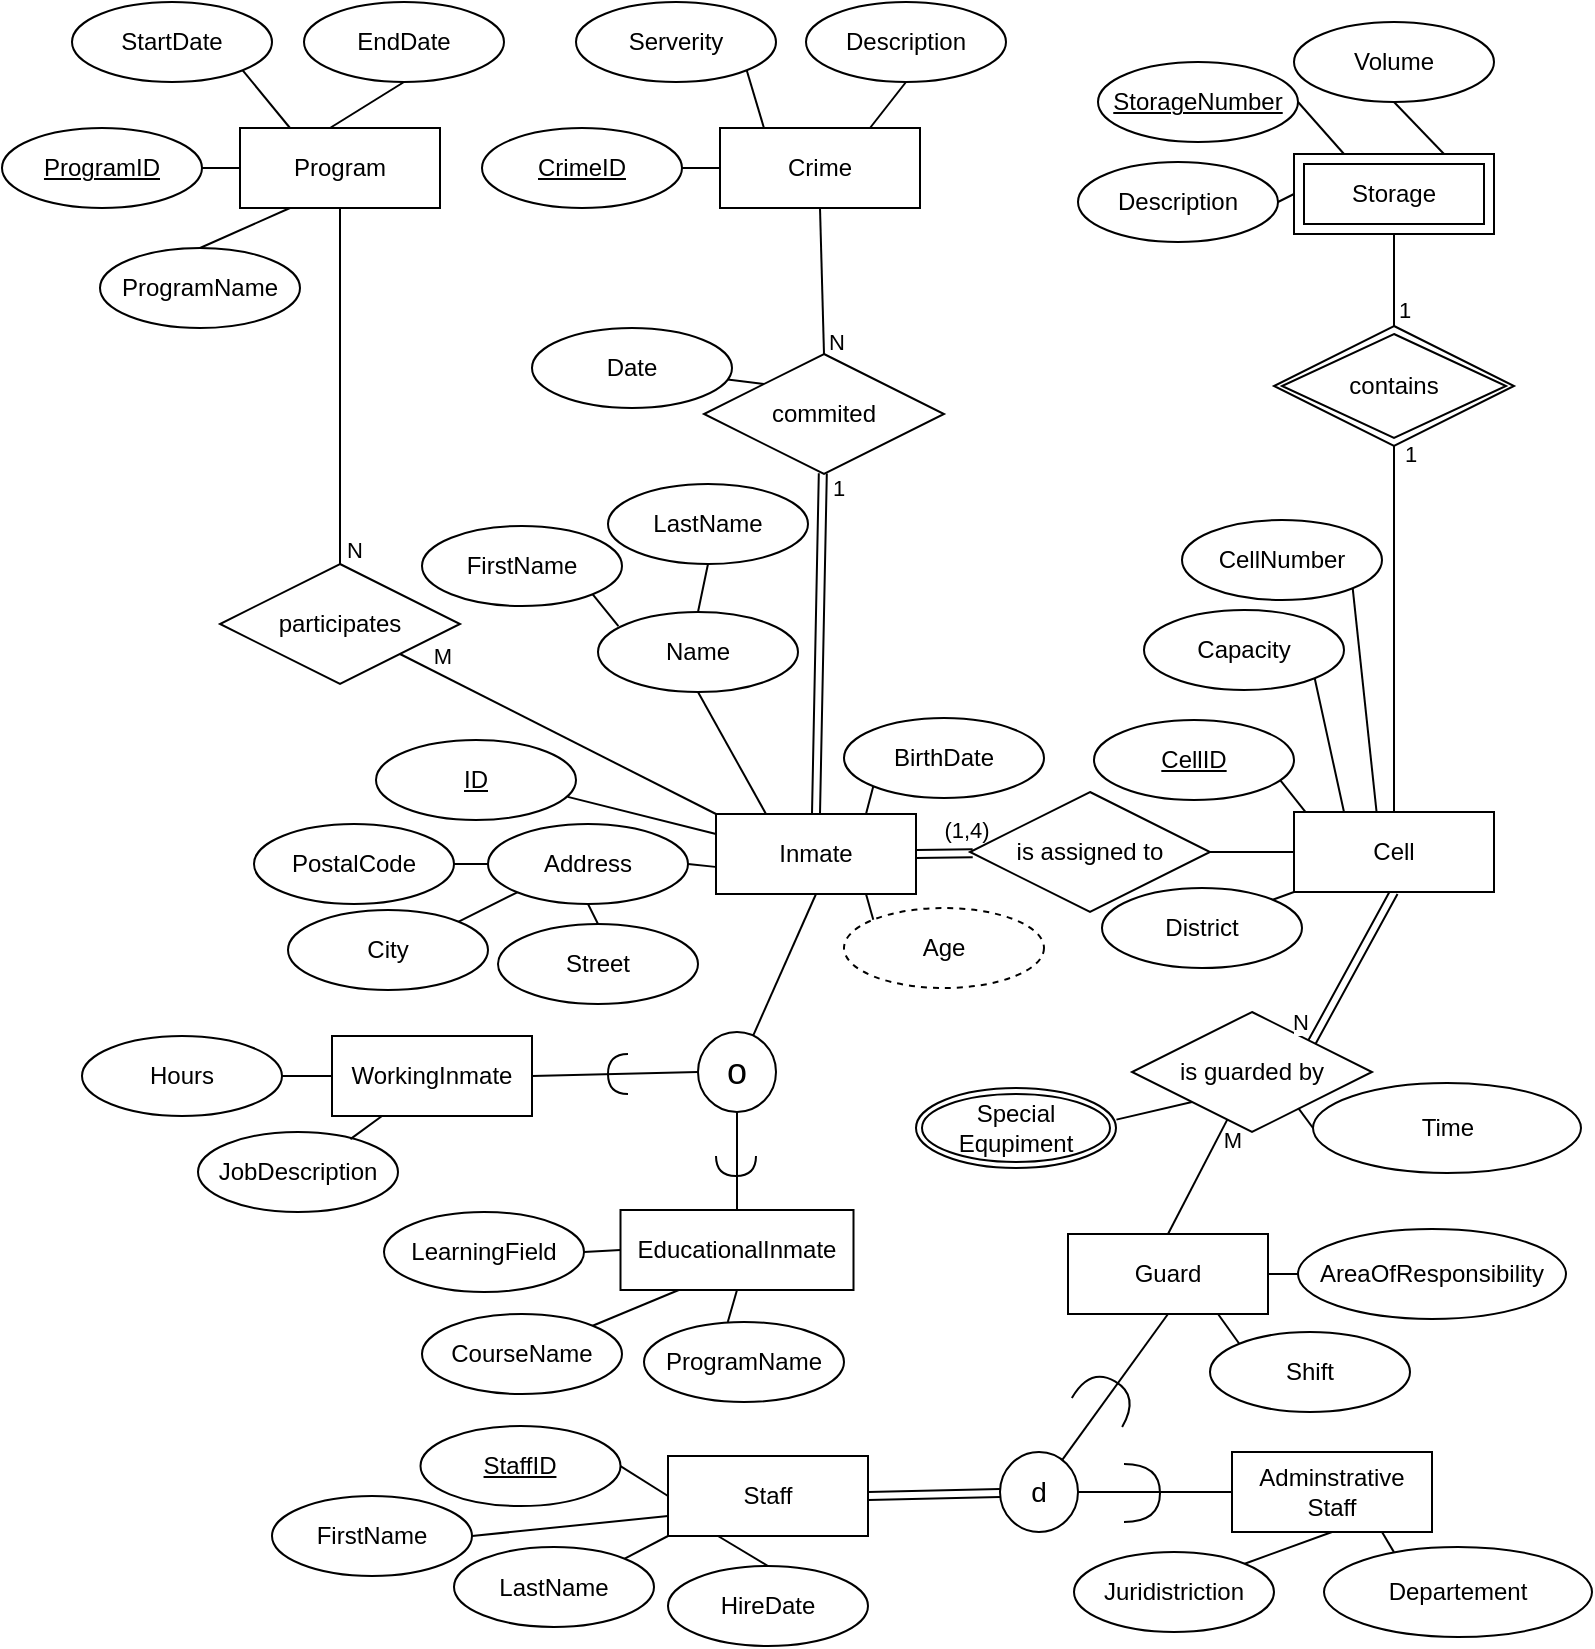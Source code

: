 <mxfile version="27.1.1">
  <diagram name="Page-1" id="BBwyY8dmLRAcq-_amI1H">
    <mxGraphModel dx="1733" dy="1038" grid="0" gridSize="10" guides="1" tooltips="1" connect="1" arrows="1" fold="1" page="0" pageScale="1" pageWidth="850" pageHeight="1100" math="0" shadow="0">
      <root>
        <mxCell id="0" />
        <mxCell id="1" parent="0" />
        <mxCell id="2KIVhRjF1y1EVybfexX1-1" value="Inmate" style="whiteSpace=wrap;html=1;align=center;" parent="1" vertex="1">
          <mxGeometry x="166" y="65" width="100" height="40" as="geometry" />
        </mxCell>
        <mxCell id="2KIVhRjF1y1EVybfexX1-4" value="participates" style="shape=rhombus;perimeter=rhombusPerimeter;whiteSpace=wrap;html=1;align=center;" parent="1" vertex="1">
          <mxGeometry x="-82" y="-60" width="120" height="60" as="geometry" />
        </mxCell>
        <mxCell id="2KIVhRjF1y1EVybfexX1-5" value="" style="endArrow=none;html=1;rounded=0;entryX=0.5;entryY=0;entryDx=0;entryDy=0;shape=link;" parent="1" source="2KIVhRjF1y1EVybfexX1-6" target="2KIVhRjF1y1EVybfexX1-1" edge="1">
          <mxGeometry relative="1" as="geometry">
            <mxPoint x="143" y="-66" as="sourcePoint" />
            <mxPoint x="299" y="11" as="targetPoint" />
            <Array as="points" />
          </mxGeometry>
        </mxCell>
        <mxCell id="px-DElwzMm3eZZV2iZLk-4" value="1" style="edgeLabel;html=1;align=center;verticalAlign=middle;resizable=0;points=[];" vertex="1" connectable="0" parent="2KIVhRjF1y1EVybfexX1-5">
          <mxGeometry x="-0.795" relative="1" as="geometry">
            <mxPoint x="8" y="-10" as="offset" />
          </mxGeometry>
        </mxCell>
        <mxCell id="2KIVhRjF1y1EVybfexX1-6" value="commited" style="shape=rhombus;perimeter=rhombusPerimeter;whiteSpace=wrap;html=1;align=center;" parent="1" vertex="1">
          <mxGeometry x="160" y="-165" width="120" height="60" as="geometry" />
        </mxCell>
        <mxCell id="2KIVhRjF1y1EVybfexX1-7" value="" style="endArrow=none;html=1;rounded=0;entryX=1;entryY=0.5;entryDx=0;entryDy=0;shape=link;" parent="1" source="2KIVhRjF1y1EVybfexX1-8" target="2KIVhRjF1y1EVybfexX1-1" edge="1">
          <mxGeometry relative="1" as="geometry">
            <mxPoint x="602" y="83" as="sourcePoint" />
            <mxPoint x="758" y="160" as="targetPoint" />
            <Array as="points" />
          </mxGeometry>
        </mxCell>
        <mxCell id="2KIVhRjF1y1EVybfexX1-54" value="&lt;div&gt;(1,4)&lt;/div&gt;" style="edgeLabel;html=1;align=center;verticalAlign=middle;resizable=0;points=[];rotation=0;" parent="2KIVhRjF1y1EVybfexX1-7" vertex="1" connectable="0">
          <mxGeometry x="-0.043" y="-2" relative="1" as="geometry">
            <mxPoint x="10" y="-10" as="offset" />
          </mxGeometry>
        </mxCell>
        <mxCell id="2KIVhRjF1y1EVybfexX1-8" value="is assigned to" style="shape=rhombus;perimeter=rhombusPerimeter;whiteSpace=wrap;html=1;align=center;" parent="1" vertex="1">
          <mxGeometry x="293" y="54" width="120" height="60" as="geometry" />
        </mxCell>
        <mxCell id="2KIVhRjF1y1EVybfexX1-9" value="" style="endArrow=none;html=1;rounded=0;entryX=0.5;entryY=0;entryDx=0;entryDy=0;" parent="1" source="2KIVhRjF1y1EVybfexX1-10" target="2KIVhRjF1y1EVybfexX1-29" edge="1">
          <mxGeometry relative="1" as="geometry">
            <mxPoint x="463" y="271" as="sourcePoint" />
            <mxPoint x="619" y="348" as="targetPoint" />
            <Array as="points" />
          </mxGeometry>
        </mxCell>
        <mxCell id="px-DElwzMm3eZZV2iZLk-9" value="M" style="edgeLabel;html=1;align=center;verticalAlign=middle;resizable=0;points=[];" vertex="1" connectable="0" parent="2KIVhRjF1y1EVybfexX1-9">
          <mxGeometry x="-0.571" y="1" relative="1" as="geometry">
            <mxPoint x="8" y="-3" as="offset" />
          </mxGeometry>
        </mxCell>
        <mxCell id="2KIVhRjF1y1EVybfexX1-10" value="is guarded by" style="shape=rhombus;perimeter=rhombusPerimeter;whiteSpace=wrap;html=1;align=center;" parent="1" vertex="1">
          <mxGeometry x="374" y="164" width="120" height="60" as="geometry" />
        </mxCell>
        <mxCell id="2KIVhRjF1y1EVybfexX1-14" value="" style="endArrow=none;html=1;rounded=0;exitX=0;exitY=0;exitDx=0;exitDy=0;" parent="1" source="2KIVhRjF1y1EVybfexX1-6" target="2KIVhRjF1y1EVybfexX1-15" edge="1">
          <mxGeometry relative="1" as="geometry">
            <mxPoint x="294.0" y="-142" as="sourcePoint" />
            <mxPoint x="367" y="-151" as="targetPoint" />
          </mxGeometry>
        </mxCell>
        <mxCell id="2KIVhRjF1y1EVybfexX1-15" value="Date" style="ellipse;whiteSpace=wrap;html=1;align=center;" parent="1" vertex="1">
          <mxGeometry x="74" y="-178" width="100" height="40" as="geometry" />
        </mxCell>
        <mxCell id="2KIVhRjF1y1EVybfexX1-17" value="" style="endArrow=none;html=1;rounded=0;exitX=1;exitY=1;exitDx=0;exitDy=0;entryX=0.25;entryY=0;entryDx=0;entryDy=0;" parent="1" source="2KIVhRjF1y1EVybfexX1-35" target="2KIVhRjF1y1EVybfexX1-23" edge="1">
          <mxGeometry relative="1" as="geometry">
            <mxPoint x="-138" y="-40" as="sourcePoint" />
            <mxPoint x="22" y="-40" as="targetPoint" />
          </mxGeometry>
        </mxCell>
        <mxCell id="2KIVhRjF1y1EVybfexX1-18" value="" style="endArrow=none;html=1;rounded=0;exitX=0.5;exitY=1;exitDx=0;exitDy=0;" parent="1" source="2KIVhRjF1y1EVybfexX1-1" target="2KIVhRjF1y1EVybfexX1-55" edge="1">
          <mxGeometry relative="1" as="geometry">
            <mxPoint x="136" y="149" as="sourcePoint" />
            <mxPoint x="216" y="146" as="targetPoint" />
          </mxGeometry>
        </mxCell>
        <mxCell id="2KIVhRjF1y1EVybfexX1-19" value="" style="endArrow=none;html=1;rounded=0;entryX=0.5;entryY=1;entryDx=0;entryDy=0;exitX=1;exitY=0;exitDx=0;exitDy=0;shape=link;" parent="1" source="2KIVhRjF1y1EVybfexX1-10" target="2KIVhRjF1y1EVybfexX1-27" edge="1">
          <mxGeometry relative="1" as="geometry">
            <mxPoint x="-172" y="122" as="sourcePoint" />
            <mxPoint x="-19" y="122" as="targetPoint" />
          </mxGeometry>
        </mxCell>
        <mxCell id="px-DElwzMm3eZZV2iZLk-8" value="N" style="edgeLabel;html=1;align=center;verticalAlign=middle;resizable=0;points=[];" vertex="1" connectable="0" parent="2KIVhRjF1y1EVybfexX1-19">
          <mxGeometry x="-0.068" y="1" relative="1" as="geometry">
            <mxPoint x="-25" y="25" as="offset" />
          </mxGeometry>
        </mxCell>
        <mxCell id="2KIVhRjF1y1EVybfexX1-20" value="" style="endArrow=none;html=1;rounded=0;entryX=0.419;entryY=0;entryDx=0;entryDy=0;entryPerimeter=0;exitX=0.5;exitY=1;exitDx=0;exitDy=0;" parent="1" source="2KIVhRjF1y1EVybfexX1-72" target="2KIVhRjF1y1EVybfexX1-78" edge="1">
          <mxGeometry relative="1" as="geometry">
            <mxPoint x="-347.5" y="252.5" as="sourcePoint" />
            <mxPoint x="-187.5" y="252.5" as="targetPoint" />
          </mxGeometry>
        </mxCell>
        <mxCell id="2KIVhRjF1y1EVybfexX1-21" value="" style="endArrow=none;html=1;rounded=0;exitX=1;exitY=0.5;exitDx=0;exitDy=0;entryX=0;entryY=0.5;entryDx=0;entryDy=0;" parent="1" source="2KIVhRjF1y1EVybfexX1-34" target="2KIVhRjF1y1EVybfexX1-25" edge="1">
          <mxGeometry relative="1" as="geometry">
            <mxPoint x="145" y="-225" as="sourcePoint" />
            <mxPoint x="305" y="-225" as="targetPoint" />
          </mxGeometry>
        </mxCell>
        <mxCell id="2KIVhRjF1y1EVybfexX1-22" value="" style="endArrow=none;html=1;rounded=0;exitX=1;exitY=0.5;exitDx=0;exitDy=0;entryX=0;entryY=0.5;entryDx=0;entryDy=0;" parent="1" source="2KIVhRjF1y1EVybfexX1-33" target="2KIVhRjF1y1EVybfexX1-23" edge="1">
          <mxGeometry relative="1" as="geometry">
            <mxPoint x="-72" y="-189" as="sourcePoint" />
            <mxPoint x="88" y="-189" as="targetPoint" />
          </mxGeometry>
        </mxCell>
        <mxCell id="2KIVhRjF1y1EVybfexX1-23" value="&lt;div&gt;Program&lt;/div&gt;" style="whiteSpace=wrap;html=1;align=center;" parent="1" vertex="1">
          <mxGeometry x="-72" y="-278" width="100" height="40" as="geometry" />
        </mxCell>
        <mxCell id="2KIVhRjF1y1EVybfexX1-24" value="" style="endArrow=none;html=1;rounded=0;entryX=0.5;entryY=1;entryDx=0;entryDy=0;exitX=0.5;exitY=0;exitDx=0;exitDy=0;" parent="1" source="2KIVhRjF1y1EVybfexX1-4" target="2KIVhRjF1y1EVybfexX1-23" edge="1">
          <mxGeometry relative="1" as="geometry">
            <mxPoint x="278" y="-184" as="sourcePoint" />
            <mxPoint x="99" y="-134" as="targetPoint" />
            <Array as="points" />
          </mxGeometry>
        </mxCell>
        <mxCell id="px-DElwzMm3eZZV2iZLk-1" value="N" style="edgeLabel;html=1;align=center;verticalAlign=middle;resizable=0;points=[];" vertex="1" connectable="0" parent="2KIVhRjF1y1EVybfexX1-24">
          <mxGeometry x="-0.687" y="-1" relative="1" as="geometry">
            <mxPoint x="6" y="21" as="offset" />
          </mxGeometry>
        </mxCell>
        <mxCell id="2KIVhRjF1y1EVybfexX1-25" value="Crime" style="whiteSpace=wrap;html=1;align=center;" parent="1" vertex="1">
          <mxGeometry x="168" y="-278" width="100" height="40" as="geometry" />
        </mxCell>
        <mxCell id="2KIVhRjF1y1EVybfexX1-26" value="" style="endArrow=none;html=1;rounded=0;entryX=0.5;entryY=1;entryDx=0;entryDy=0;exitX=0.5;exitY=0;exitDx=0;exitDy=0;" parent="1" source="2KIVhRjF1y1EVybfexX1-6" target="2KIVhRjF1y1EVybfexX1-25" edge="1">
          <mxGeometry relative="1" as="geometry">
            <mxPoint x="563" y="-135" as="sourcePoint" />
            <mxPoint x="876" y="-10" as="targetPoint" />
            <Array as="points" />
          </mxGeometry>
        </mxCell>
        <mxCell id="px-DElwzMm3eZZV2iZLk-5" value="N" style="edgeLabel;html=1;align=center;verticalAlign=middle;resizable=0;points=[];" vertex="1" connectable="0" parent="2KIVhRjF1y1EVybfexX1-26">
          <mxGeometry x="-0.106" y="2" relative="1" as="geometry">
            <mxPoint x="9" y="26" as="offset" />
          </mxGeometry>
        </mxCell>
        <mxCell id="2KIVhRjF1y1EVybfexX1-27" value="Cell" style="whiteSpace=wrap;html=1;align=center;" parent="1" vertex="1">
          <mxGeometry x="455" y="64" width="100" height="40" as="geometry" />
        </mxCell>
        <mxCell id="2KIVhRjF1y1EVybfexX1-28" value="" style="endArrow=none;html=1;rounded=0;entryX=0;entryY=0.5;entryDx=0;entryDy=0;exitX=1;exitY=0.5;exitDx=0;exitDy=0;" parent="1" source="2KIVhRjF1y1EVybfexX1-8" target="2KIVhRjF1y1EVybfexX1-27" edge="1">
          <mxGeometry relative="1" as="geometry">
            <mxPoint x="775" y="-99" as="sourcePoint" />
            <mxPoint x="1088" y="26" as="targetPoint" />
            <Array as="points" />
          </mxGeometry>
        </mxCell>
        <mxCell id="2KIVhRjF1y1EVybfexX1-29" value="Guard" style="whiteSpace=wrap;html=1;align=center;" parent="1" vertex="1">
          <mxGeometry x="342" y="275" width="100" height="40" as="geometry" />
        </mxCell>
        <mxCell id="2KIVhRjF1y1EVybfexX1-30" value="" style="endArrow=none;html=1;rounded=0;entryX=1;entryY=0.5;entryDx=0;entryDy=0;exitX=0;exitY=0.5;exitDx=0;exitDy=0;" parent="1" source="2KIVhRjF1y1EVybfexX1-140" target="2KIVhRjF1y1EVybfexX1-29" edge="1">
          <mxGeometry relative="1" as="geometry">
            <mxPoint x="490" y="295" as="sourcePoint" />
            <mxPoint x="1032" y="502" as="targetPoint" />
            <Array as="points" />
          </mxGeometry>
        </mxCell>
        <mxCell id="2KIVhRjF1y1EVybfexX1-33" value="ProgramID" style="ellipse;whiteSpace=wrap;html=1;align=center;fontStyle=4;" parent="1" vertex="1">
          <mxGeometry x="-191" y="-278" width="100" height="40" as="geometry" />
        </mxCell>
        <mxCell id="2KIVhRjF1y1EVybfexX1-34" value="CrimeID" style="ellipse;whiteSpace=wrap;html=1;align=center;fontStyle=4;" parent="1" vertex="1">
          <mxGeometry x="49" y="-278" width="100" height="40" as="geometry" />
        </mxCell>
        <mxCell id="2KIVhRjF1y1EVybfexX1-35" value="StartDate" style="ellipse;whiteSpace=wrap;html=1;align=center;" parent="1" vertex="1">
          <mxGeometry x="-156" y="-341" width="100" height="40" as="geometry" />
        </mxCell>
        <mxCell id="2KIVhRjF1y1EVybfexX1-36" value="EndDate" style="ellipse;whiteSpace=wrap;html=1;align=center;" parent="1" vertex="1">
          <mxGeometry x="-40" y="-341" width="100" height="40" as="geometry" />
        </mxCell>
        <mxCell id="2KIVhRjF1y1EVybfexX1-37" value="&lt;div&gt;ProgramName&lt;/div&gt;" style="ellipse;whiteSpace=wrap;html=1;align=center;" parent="1" vertex="1">
          <mxGeometry x="-142" y="-218" width="100" height="40" as="geometry" />
        </mxCell>
        <mxCell id="2KIVhRjF1y1EVybfexX1-38" value="" style="endArrow=none;html=1;rounded=0;exitX=0.5;exitY=0;exitDx=0;exitDy=0;entryX=0.25;entryY=1;entryDx=0;entryDy=0;" parent="1" source="2KIVhRjF1y1EVybfexX1-37" target="2KIVhRjF1y1EVybfexX1-23" edge="1">
          <mxGeometry relative="1" as="geometry">
            <mxPoint x="-56" y="-240" as="sourcePoint" />
            <mxPoint x="-37" y="-240" as="targetPoint" />
          </mxGeometry>
        </mxCell>
        <mxCell id="2KIVhRjF1y1EVybfexX1-39" value="" style="endArrow=none;html=1;rounded=0;exitX=0.45;exitY=0;exitDx=0;exitDy=0;entryX=0.5;entryY=1;entryDx=0;entryDy=0;exitPerimeter=0;" parent="1" source="2KIVhRjF1y1EVybfexX1-23" target="2KIVhRjF1y1EVybfexX1-36" edge="1">
          <mxGeometry relative="1" as="geometry">
            <mxPoint x="-7" y="-297" as="sourcePoint" />
            <mxPoint x="12" y="-297" as="targetPoint" />
          </mxGeometry>
        </mxCell>
        <mxCell id="2KIVhRjF1y1EVybfexX1-41" value="" style="endArrow=none;html=1;rounded=0;exitX=1;exitY=1;exitDx=0;exitDy=0;entryX=0.219;entryY=-0.007;entryDx=0;entryDy=0;entryPerimeter=0;" parent="1" source="2KIVhRjF1y1EVybfexX1-42" target="2KIVhRjF1y1EVybfexX1-25" edge="1">
          <mxGeometry relative="1" as="geometry">
            <mxPoint x="109" y="-53" as="sourcePoint" />
            <mxPoint x="200" y="-291" as="targetPoint" />
          </mxGeometry>
        </mxCell>
        <mxCell id="2KIVhRjF1y1EVybfexX1-42" value="Serverity" style="ellipse;whiteSpace=wrap;html=1;align=center;" parent="1" vertex="1">
          <mxGeometry x="96" y="-341" width="100" height="40" as="geometry" />
        </mxCell>
        <mxCell id="2KIVhRjF1y1EVybfexX1-43" value="Description" style="ellipse;whiteSpace=wrap;html=1;align=center;" parent="1" vertex="1">
          <mxGeometry x="211" y="-341" width="100" height="40" as="geometry" />
        </mxCell>
        <mxCell id="2KIVhRjF1y1EVybfexX1-44" value="" style="endArrow=none;html=1;rounded=0;exitX=0.75;exitY=0;exitDx=0;exitDy=0;entryX=0.5;entryY=1;entryDx=0;entryDy=0;" parent="1" source="2KIVhRjF1y1EVybfexX1-25" target="2KIVhRjF1y1EVybfexX1-43" edge="1">
          <mxGeometry relative="1" as="geometry">
            <mxPoint x="220" y="-291" as="sourcePoint" />
            <mxPoint x="259" y="-310" as="targetPoint" />
          </mxGeometry>
        </mxCell>
        <mxCell id="2KIVhRjF1y1EVybfexX1-45" value="" style="endArrow=none;html=1;rounded=0;exitX=0.921;exitY=0.721;exitDx=0;exitDy=0;exitPerimeter=0;entryX=0.058;entryY=0.003;entryDx=0;entryDy=0;entryPerimeter=0;" parent="1" source="2KIVhRjF1y1EVybfexX1-47" target="2KIVhRjF1y1EVybfexX1-27" edge="1">
          <mxGeometry relative="1" as="geometry">
            <mxPoint x="406" y="-62" as="sourcePoint" />
            <mxPoint x="459" y="62" as="targetPoint" />
          </mxGeometry>
        </mxCell>
        <mxCell id="2KIVhRjF1y1EVybfexX1-47" value="CellID" style="ellipse;whiteSpace=wrap;html=1;align=center;fontStyle=4;" parent="1" vertex="1">
          <mxGeometry x="355" y="18" width="100" height="40" as="geometry" />
        </mxCell>
        <mxCell id="2KIVhRjF1y1EVybfexX1-48" value="" style="endArrow=none;html=1;rounded=0;exitX=1;exitY=1;exitDx=0;exitDy=0;entryX=0.413;entryY=0.003;entryDx=0;entryDy=0;entryPerimeter=0;" parent="1" source="2KIVhRjF1y1EVybfexX1-49" target="2KIVhRjF1y1EVybfexX1-27" edge="1">
          <mxGeometry relative="1" as="geometry">
            <mxPoint x="370" y="110" as="sourcePoint" />
            <mxPoint x="450.9" y="-115.28" as="targetPoint" />
          </mxGeometry>
        </mxCell>
        <mxCell id="2KIVhRjF1y1EVybfexX1-49" value="CellNumber" style="ellipse;whiteSpace=wrap;html=1;align=center;" parent="1" vertex="1">
          <mxGeometry x="399" y="-82" width="100" height="40" as="geometry" />
        </mxCell>
        <mxCell id="2KIVhRjF1y1EVybfexX1-50" value="District" style="ellipse;whiteSpace=wrap;html=1;align=center;" parent="1" vertex="1">
          <mxGeometry x="359" y="102" width="100" height="40" as="geometry" />
        </mxCell>
        <mxCell id="2KIVhRjF1y1EVybfexX1-51" value="" style="endArrow=none;html=1;rounded=0;exitX=0;exitY=1;exitDx=0;exitDy=0;entryX=1;entryY=0;entryDx=0;entryDy=0;" parent="1" source="2KIVhRjF1y1EVybfexX1-27" target="2KIVhRjF1y1EVybfexX1-50" edge="1">
          <mxGeometry relative="1" as="geometry">
            <mxPoint x="504" y="-115" as="sourcePoint" />
            <mxPoint x="520" y="-147" as="targetPoint" />
          </mxGeometry>
        </mxCell>
        <mxCell id="2KIVhRjF1y1EVybfexX1-52" value="Capacity" style="ellipse;whiteSpace=wrap;html=1;align=center;" parent="1" vertex="1">
          <mxGeometry x="380" y="-37" width="100" height="40" as="geometry" />
        </mxCell>
        <mxCell id="2KIVhRjF1y1EVybfexX1-53" value="" style="endArrow=none;html=1;rounded=0;exitX=0.25;exitY=0;exitDx=0;exitDy=0;entryX=1;entryY=1;entryDx=0;entryDy=0;" parent="1" source="2KIVhRjF1y1EVybfexX1-27" target="2KIVhRjF1y1EVybfexX1-52" edge="1">
          <mxGeometry relative="1" as="geometry">
            <mxPoint x="586" y="-57" as="sourcePoint" />
            <mxPoint x="602" y="-102" as="targetPoint" />
          </mxGeometry>
        </mxCell>
        <mxCell id="2KIVhRjF1y1EVybfexX1-55" value="&lt;div align=&quot;center&quot;&gt;&lt;font style=&quot;font-size: 18px;&quot;&gt;o&lt;/font&gt;&lt;/div&gt;" style="ellipse;whiteSpace=wrap;html=1;align=center;" parent="1" vertex="1">
          <mxGeometry x="157" y="174" width="39" height="40" as="geometry" />
        </mxCell>
        <mxCell id="2KIVhRjF1y1EVybfexX1-60" value="" style="endArrow=none;html=1;rounded=0;exitX=0.5;exitY=1;exitDx=0;exitDy=0;entryX=0.5;entryY=0;entryDx=0;entryDy=0;" parent="1" source="2KIVhRjF1y1EVybfexX1-55" target="2KIVhRjF1y1EVybfexX1-72" edge="1">
          <mxGeometry x="-0.002" y="-24" relative="1" as="geometry">
            <mxPoint x="117" y="273" as="sourcePoint" />
            <mxPoint x="141" y="295" as="targetPoint" />
            <mxPoint as="offset" />
          </mxGeometry>
        </mxCell>
        <mxCell id="2KIVhRjF1y1EVybfexX1-61" value="" style="endArrow=none;html=1;rounded=0;exitX=0;exitY=0.5;exitDx=0;exitDy=0;entryX=1;entryY=0.5;entryDx=0;entryDy=0;" parent="1" source="2KIVhRjF1y1EVybfexX1-55" target="2KIVhRjF1y1EVybfexX1-68" edge="1">
          <mxGeometry relative="1" as="geometry">
            <mxPoint x="44" y="255" as="sourcePoint" />
            <mxPoint x="55" y="302" as="targetPoint" />
          </mxGeometry>
        </mxCell>
        <mxCell id="2KIVhRjF1y1EVybfexX1-64" value="" style="shape=requiredInterface;html=1;verticalLabelPosition=bottom;sketch=0;rotation=90;" parent="1" vertex="1">
          <mxGeometry x="171" y="231" width="10" height="20" as="geometry" />
        </mxCell>
        <mxCell id="2KIVhRjF1y1EVybfexX1-65" value="" style="shape=requiredInterface;html=1;verticalLabelPosition=bottom;sketch=0;rotation=-180;" parent="1" vertex="1">
          <mxGeometry x="111.997" y="185.004" width="10" height="20" as="geometry" />
        </mxCell>
        <mxCell id="2KIVhRjF1y1EVybfexX1-67" value="" style="endArrow=none;html=1;rounded=0;exitX=1;exitY=0.5;exitDx=0;exitDy=0;entryX=0;entryY=0.5;entryDx=0;entryDy=0;" parent="1" source="2KIVhRjF1y1EVybfexX1-76" target="2KIVhRjF1y1EVybfexX1-68" edge="1">
          <mxGeometry relative="1" as="geometry">
            <mxPoint x="-70" y="249" as="sourcePoint" />
            <mxPoint x="109" y="318" as="targetPoint" />
          </mxGeometry>
        </mxCell>
        <mxCell id="2KIVhRjF1y1EVybfexX1-68" value="WorkingInmate" style="whiteSpace=wrap;html=1;align=center;" parent="1" vertex="1">
          <mxGeometry x="-26" y="176" width="100" height="40" as="geometry" />
        </mxCell>
        <mxCell id="2KIVhRjF1y1EVybfexX1-69" value="JobDescription" style="ellipse;whiteSpace=wrap;html=1;align=center;" parent="1" vertex="1">
          <mxGeometry x="-93" y="224" width="100" height="40" as="geometry" />
        </mxCell>
        <mxCell id="2KIVhRjF1y1EVybfexX1-70" value="" style="endArrow=none;html=1;rounded=0;exitX=0.762;exitY=0.089;exitDx=0;exitDy=0;entryX=0.25;entryY=1;entryDx=0;entryDy=0;exitPerimeter=0;" parent="1" source="2KIVhRjF1y1EVybfexX1-69" target="2KIVhRjF1y1EVybfexX1-68" edge="1">
          <mxGeometry relative="1" as="geometry">
            <mxPoint x="-35" y="267" as="sourcePoint" />
            <mxPoint x="-16" y="267" as="targetPoint" />
          </mxGeometry>
        </mxCell>
        <mxCell id="2KIVhRjF1y1EVybfexX1-71" value="" style="endArrow=none;html=1;rounded=0;entryX=1;entryY=0.5;entryDx=0;entryDy=0;exitX=0;exitY=0.5;exitDx=0;exitDy=0;" parent="1" source="2KIVhRjF1y1EVybfexX1-72" target="2KIVhRjF1y1EVybfexX1-75" edge="1">
          <mxGeometry relative="1" as="geometry">
            <mxPoint x="118" y="273" as="sourcePoint" />
            <mxPoint x="114.5" y="288.5" as="targetPoint" />
          </mxGeometry>
        </mxCell>
        <mxCell id="2KIVhRjF1y1EVybfexX1-72" value="EducationalInmate" style="whiteSpace=wrap;html=1;align=center;" parent="1" vertex="1">
          <mxGeometry x="118.25" y="263" width="116.5" height="40" as="geometry" />
        </mxCell>
        <mxCell id="2KIVhRjF1y1EVybfexX1-73" value="CourseName" style="ellipse;whiteSpace=wrap;html=1;align=center;" parent="1" vertex="1">
          <mxGeometry x="19" y="315" width="100" height="40" as="geometry" />
        </mxCell>
        <mxCell id="2KIVhRjF1y1EVybfexX1-74" value="" style="endArrow=none;html=1;rounded=0;exitX=1;exitY=0;exitDx=0;exitDy=0;entryX=0.25;entryY=1;entryDx=0;entryDy=0;" parent="1" source="2KIVhRjF1y1EVybfexX1-73" target="2KIVhRjF1y1EVybfexX1-72" edge="1">
          <mxGeometry relative="1" as="geometry">
            <mxPoint x="138" y="341" as="sourcePoint" />
            <mxPoint x="157" y="341" as="targetPoint" />
          </mxGeometry>
        </mxCell>
        <mxCell id="2KIVhRjF1y1EVybfexX1-75" value="LearningField" style="ellipse;whiteSpace=wrap;html=1;align=center;" parent="1" vertex="1">
          <mxGeometry y="264" width="100" height="40" as="geometry" />
        </mxCell>
        <mxCell id="2KIVhRjF1y1EVybfexX1-76" value="Hours" style="ellipse;whiteSpace=wrap;html=1;align=center;" parent="1" vertex="1">
          <mxGeometry x="-151" y="176" width="100" height="40" as="geometry" />
        </mxCell>
        <mxCell id="2KIVhRjF1y1EVybfexX1-78" value="&lt;div&gt;ProgramName&lt;/div&gt;" style="ellipse;whiteSpace=wrap;html=1;align=center;" parent="1" vertex="1">
          <mxGeometry x="130" y="319" width="100" height="40" as="geometry" />
        </mxCell>
        <mxCell id="2KIVhRjF1y1EVybfexX1-79" value="" style="endArrow=none;html=1;rounded=0;exitX=0.5;exitY=0;exitDx=0;exitDy=0;entryX=0.5;entryY=1;entryDx=0;entryDy=0;" parent="1" source="2KIVhRjF1y1EVybfexX1-82" target="2KIVhRjF1y1EVybfexX1-97" edge="1">
          <mxGeometry relative="1" as="geometry">
            <mxPoint x="810" y="49" as="sourcePoint" />
            <mxPoint x="762" y="99" as="targetPoint" />
            <Array as="points" />
          </mxGeometry>
        </mxCell>
        <mxCell id="px-DElwzMm3eZZV2iZLk-6" value="1" style="edgeLabel;html=1;align=center;verticalAlign=middle;resizable=0;points=[];" vertex="1" connectable="0" parent="2KIVhRjF1y1EVybfexX1-79">
          <mxGeometry x="0.441" y="-2" relative="1" as="geometry">
            <mxPoint x="3" y="25" as="offset" />
          </mxGeometry>
        </mxCell>
        <mxCell id="2KIVhRjF1y1EVybfexX1-81" value="" style="endArrow=none;html=1;rounded=0;entryX=0.5;entryY=1;entryDx=0;entryDy=0;exitX=0.5;exitY=0;exitDx=0;exitDy=0;" parent="1" source="2KIVhRjF1y1EVybfexX1-27" target="2KIVhRjF1y1EVybfexX1-82" edge="1">
          <mxGeometry relative="1" as="geometry">
            <mxPoint x="298" y="-77" as="sourcePoint" />
            <mxPoint x="699" y="234" as="targetPoint" />
          </mxGeometry>
        </mxCell>
        <mxCell id="px-DElwzMm3eZZV2iZLk-7" value="1" style="edgeLabel;html=1;align=center;verticalAlign=middle;resizable=0;points=[];" vertex="1" connectable="0" parent="2KIVhRjF1y1EVybfexX1-81">
          <mxGeometry x="0.887" y="-1" relative="1" as="geometry">
            <mxPoint x="7" y="-7" as="offset" />
          </mxGeometry>
        </mxCell>
        <mxCell id="2KIVhRjF1y1EVybfexX1-82" value="contains" style="shape=rhombus;double=1;perimeter=rhombusPerimeter;whiteSpace=wrap;html=1;align=center;" parent="1" vertex="1">
          <mxGeometry x="445" y="-179" width="120" height="60" as="geometry" />
        </mxCell>
        <mxCell id="2KIVhRjF1y1EVybfexX1-84" value="Staff" style="whiteSpace=wrap;html=1;align=center;" parent="1" vertex="1">
          <mxGeometry x="142" y="386" width="100" height="40" as="geometry" />
        </mxCell>
        <mxCell id="2KIVhRjF1y1EVybfexX1-85" value="" style="endArrow=none;html=1;rounded=0;exitX=1;exitY=0.5;exitDx=0;exitDy=0;shape=link;" parent="1" source="2KIVhRjF1y1EVybfexX1-84" target="2KIVhRjF1y1EVybfexX1-86" edge="1">
          <mxGeometry relative="1" as="geometry">
            <mxPoint x="176" y="653" as="sourcePoint" />
            <mxPoint x="256" y="650" as="targetPoint" />
          </mxGeometry>
        </mxCell>
        <mxCell id="2KIVhRjF1y1EVybfexX1-86" value="&lt;font style=&quot;font-size: 14px;&quot;&gt;d&lt;/font&gt;" style="ellipse;whiteSpace=wrap;html=1;align=center;" parent="1" vertex="1">
          <mxGeometry x="308" y="384" width="39" height="40" as="geometry" />
        </mxCell>
        <mxCell id="2KIVhRjF1y1EVybfexX1-87" value="" style="endArrow=none;html=1;rounded=0;entryX=0.5;entryY=1;entryDx=0;entryDy=0;" parent="1" source="2KIVhRjF1y1EVybfexX1-86" target="2KIVhRjF1y1EVybfexX1-29" edge="1">
          <mxGeometry x="-0.002" y="-24" relative="1" as="geometry">
            <mxPoint x="274" y="692" as="sourcePoint" />
            <mxPoint x="298" y="714" as="targetPoint" />
            <mxPoint as="offset" />
          </mxGeometry>
        </mxCell>
        <mxCell id="2KIVhRjF1y1EVybfexX1-88" value="" style="endArrow=none;html=1;rounded=0;exitX=1;exitY=0.5;exitDx=0;exitDy=0;entryX=0;entryY=0.5;entryDx=0;entryDy=0;" parent="1" source="2KIVhRjF1y1EVybfexX1-86" target="2KIVhRjF1y1EVybfexX1-91" edge="1">
          <mxGeometry relative="1" as="geometry">
            <mxPoint x="349.001" y="439.001" as="sourcePoint" />
            <mxPoint x="451.78" y="419.79" as="targetPoint" />
          </mxGeometry>
        </mxCell>
        <mxCell id="2KIVhRjF1y1EVybfexX1-89" value="" style="shape=requiredInterface;html=1;verticalLabelPosition=bottom;sketch=0;rotation=0;" parent="1" vertex="1">
          <mxGeometry x="370" y="389.98" width="18" height="29.02" as="geometry" />
        </mxCell>
        <mxCell id="2KIVhRjF1y1EVybfexX1-91" value="Adminstrative Staff" style="whiteSpace=wrap;html=1;align=center;" parent="1" vertex="1">
          <mxGeometry x="424" y="384" width="100" height="40" as="geometry" />
        </mxCell>
        <mxCell id="2KIVhRjF1y1EVybfexX1-92" value="" style="endArrow=none;html=1;rounded=0;entryX=0;entryY=0.5;entryDx=0;entryDy=0;exitX=1;exitY=0.5;exitDx=0;exitDy=0;" parent="1" source="2KIVhRjF1y1EVybfexX1-104" target="2KIVhRjF1y1EVybfexX1-97" edge="1">
          <mxGeometry relative="1" as="geometry">
            <mxPoint x="542" y="-40" as="sourcePoint" />
            <mxPoint x="372" y="477" as="targetPoint" />
          </mxGeometry>
        </mxCell>
        <mxCell id="2KIVhRjF1y1EVybfexX1-97" value="Storage" style="shape=ext;margin=3;double=1;whiteSpace=wrap;html=1;align=center;" parent="1" vertex="1">
          <mxGeometry x="455" y="-265" width="100" height="40" as="geometry" />
        </mxCell>
        <mxCell id="2KIVhRjF1y1EVybfexX1-98" value="StorageNumber" style="ellipse;whiteSpace=wrap;html=1;align=center;fontStyle=4;" parent="1" vertex="1">
          <mxGeometry x="357" y="-311" width="100" height="40" as="geometry" />
        </mxCell>
        <mxCell id="2KIVhRjF1y1EVybfexX1-100" value="" style="endArrow=none;html=1;rounded=0;entryX=1;entryY=0.5;entryDx=0;entryDy=0;exitX=0.25;exitY=0;exitDx=0;exitDy=0;" parent="1" source="2KIVhRjF1y1EVybfexX1-97" target="2KIVhRjF1y1EVybfexX1-98" edge="1">
          <mxGeometry relative="1" as="geometry">
            <mxPoint x="694" y="322" as="sourcePoint" />
            <mxPoint x="692" y="229" as="targetPoint" />
            <Array as="points" />
          </mxGeometry>
        </mxCell>
        <mxCell id="2KIVhRjF1y1EVybfexX1-101" value="" style="endArrow=none;html=1;rounded=0;entryX=0.75;entryY=0;entryDx=0;entryDy=0;exitX=0.5;exitY=1;exitDx=0;exitDy=0;" parent="1" source="2KIVhRjF1y1EVybfexX1-103" target="2KIVhRjF1y1EVybfexX1-97" edge="1">
          <mxGeometry relative="1" as="geometry">
            <mxPoint x="634" y="-72" as="sourcePoint" />
            <mxPoint x="782" y="234" as="targetPoint" />
          </mxGeometry>
        </mxCell>
        <mxCell id="2KIVhRjF1y1EVybfexX1-103" value="Volume" style="ellipse;whiteSpace=wrap;html=1;align=center;" parent="1" vertex="1">
          <mxGeometry x="455" y="-331" width="100" height="40" as="geometry" />
        </mxCell>
        <mxCell id="2KIVhRjF1y1EVybfexX1-104" value="Description" style="ellipse;whiteSpace=wrap;html=1;align=center;" parent="1" vertex="1">
          <mxGeometry x="347" y="-261" width="100" height="40" as="geometry" />
        </mxCell>
        <mxCell id="2KIVhRjF1y1EVybfexX1-106" value="Name" style="ellipse;whiteSpace=wrap;html=1;align=center;" parent="1" vertex="1">
          <mxGeometry x="107" y="-36" width="100" height="40" as="geometry" />
        </mxCell>
        <mxCell id="2KIVhRjF1y1EVybfexX1-107" value="BirthDate" style="ellipse;whiteSpace=wrap;html=1;align=center;" parent="1" vertex="1">
          <mxGeometry x="230" y="17" width="100" height="40" as="geometry" />
        </mxCell>
        <mxCell id="2KIVhRjF1y1EVybfexX1-108" value="Age" style="ellipse;whiteSpace=wrap;html=1;align=center;dashed=1;" parent="1" vertex="1">
          <mxGeometry x="230" y="112" width="100" height="40" as="geometry" />
        </mxCell>
        <mxCell id="2KIVhRjF1y1EVybfexX1-110" value="ID" style="ellipse;whiteSpace=wrap;html=1;align=center;fontStyle=4;" parent="1" vertex="1">
          <mxGeometry x="-4" y="28" width="100" height="40" as="geometry" />
        </mxCell>
        <mxCell id="2KIVhRjF1y1EVybfexX1-111" value="Special Equpiment" style="ellipse;shape=doubleEllipse;margin=3;whiteSpace=wrap;html=1;align=center;" parent="1" vertex="1">
          <mxGeometry x="266" y="202" width="100" height="40" as="geometry" />
        </mxCell>
        <mxCell id="2KIVhRjF1y1EVybfexX1-112" value="LastName" style="ellipse;whiteSpace=wrap;html=1;align=center;" parent="1" vertex="1">
          <mxGeometry x="112" y="-100" width="100" height="40" as="geometry" />
        </mxCell>
        <mxCell id="2KIVhRjF1y1EVybfexX1-113" value="FirstName" style="ellipse;whiteSpace=wrap;html=1;align=center;" parent="1" vertex="1">
          <mxGeometry x="19" y="-79" width="100" height="40" as="geometry" />
        </mxCell>
        <mxCell id="2KIVhRjF1y1EVybfexX1-114" value="" style="endArrow=none;html=1;rounded=0;exitX=1;exitY=1;exitDx=0;exitDy=0;entryX=0;entryY=0;entryDx=0;entryDy=0;" parent="1" source="2KIVhRjF1y1EVybfexX1-4" target="2KIVhRjF1y1EVybfexX1-1" edge="1">
          <mxGeometry relative="1" as="geometry">
            <mxPoint x="295" y="-22" as="sourcePoint" />
            <mxPoint x="455" y="-22" as="targetPoint" />
          </mxGeometry>
        </mxCell>
        <mxCell id="px-DElwzMm3eZZV2iZLk-2" value="M" style="edgeLabel;html=1;align=center;verticalAlign=middle;resizable=0;points=[];" vertex="1" connectable="0" parent="2KIVhRjF1y1EVybfexX1-114">
          <mxGeometry x="-0.713" y="2" relative="1" as="geometry">
            <mxPoint x="-3" y="-9" as="offset" />
          </mxGeometry>
        </mxCell>
        <mxCell id="2KIVhRjF1y1EVybfexX1-115" value="" style="endArrow=none;html=1;rounded=0;entryX=0.102;entryY=0.177;entryDx=0;entryDy=0;exitX=1;exitY=1;exitDx=0;exitDy=0;entryPerimeter=0;" parent="1" source="2KIVhRjF1y1EVybfexX1-113" target="2KIVhRjF1y1EVybfexX1-106" edge="1">
          <mxGeometry relative="1" as="geometry">
            <mxPoint x="-37" y="-80" as="sourcePoint" />
            <mxPoint x="123" y="-80" as="targetPoint" />
          </mxGeometry>
        </mxCell>
        <mxCell id="2KIVhRjF1y1EVybfexX1-116" value="" style="endArrow=none;html=1;rounded=0;entryX=0.5;entryY=0;entryDx=0;entryDy=0;exitX=0.5;exitY=1;exitDx=0;exitDy=0;" parent="1" source="2KIVhRjF1y1EVybfexX1-112" target="2KIVhRjF1y1EVybfexX1-106" edge="1">
          <mxGeometry relative="1" as="geometry">
            <mxPoint x="121" y="-36" as="sourcePoint" />
            <mxPoint x="163" y="-69" as="targetPoint" />
          </mxGeometry>
        </mxCell>
        <mxCell id="2KIVhRjF1y1EVybfexX1-117" value="" style="endArrow=none;html=1;rounded=0;entryX=0.959;entryY=0.711;entryDx=0;entryDy=0;exitX=0;exitY=0.25;exitDx=0;exitDy=0;entryPerimeter=0;" parent="1" source="2KIVhRjF1y1EVybfexX1-1" target="2KIVhRjF1y1EVybfexX1-110" edge="1">
          <mxGeometry relative="1" as="geometry">
            <mxPoint x="143" y="79" as="sourcePoint" />
            <mxPoint x="185" y="46" as="targetPoint" />
          </mxGeometry>
        </mxCell>
        <mxCell id="2KIVhRjF1y1EVybfexX1-118" value="" style="endArrow=none;html=1;rounded=0;entryX=0;entryY=1;entryDx=0;entryDy=0;exitX=0.75;exitY=0;exitDx=0;exitDy=0;" parent="1" source="2KIVhRjF1y1EVybfexX1-1" target="2KIVhRjF1y1EVybfexX1-107" edge="1">
          <mxGeometry relative="1" as="geometry">
            <mxPoint x="166" y="47" as="sourcePoint" />
            <mxPoint x="208" y="14" as="targetPoint" />
          </mxGeometry>
        </mxCell>
        <mxCell id="2KIVhRjF1y1EVybfexX1-119" value="" style="endArrow=none;html=1;rounded=0;entryX=0.5;entryY=1;entryDx=0;entryDy=0;exitX=0.25;exitY=0;exitDx=0;exitDy=0;" parent="1" source="2KIVhRjF1y1EVybfexX1-1" target="2KIVhRjF1y1EVybfexX1-106" edge="1">
          <mxGeometry relative="1" as="geometry">
            <mxPoint x="181" y="75" as="sourcePoint" />
            <mxPoint x="223" y="42" as="targetPoint" />
          </mxGeometry>
        </mxCell>
        <mxCell id="2KIVhRjF1y1EVybfexX1-120" value="Address" style="ellipse;whiteSpace=wrap;html=1;align=center;" parent="1" vertex="1">
          <mxGeometry x="52" y="70" width="100" height="40" as="geometry" />
        </mxCell>
        <mxCell id="2KIVhRjF1y1EVybfexX1-121" value="PostalCode" style="ellipse;whiteSpace=wrap;html=1;align=center;" parent="1" vertex="1">
          <mxGeometry x="-65" y="70" width="100" height="40" as="geometry" />
        </mxCell>
        <mxCell id="2KIVhRjF1y1EVybfexX1-124" value="" style="endArrow=none;html=1;rounded=0;entryX=1;entryY=0;entryDx=0;entryDy=0;exitX=0;exitY=1;exitDx=0;exitDy=0;" parent="1" source="2KIVhRjF1y1EVybfexX1-120" target="2KIVhRjF1y1EVybfexX1-131" edge="1">
          <mxGeometry relative="1" as="geometry">
            <mxPoint x="90" y="175" as="sourcePoint" />
            <mxPoint x="-0.1" y="151.44" as="targetPoint" />
          </mxGeometry>
        </mxCell>
        <mxCell id="2KIVhRjF1y1EVybfexX1-125" value="" style="endArrow=none;html=1;rounded=0;entryX=1;entryY=0.5;entryDx=0;entryDy=0;exitX=0;exitY=0.5;exitDx=0;exitDy=0;" parent="1" source="2KIVhRjF1y1EVybfexX1-120" target="2KIVhRjF1y1EVybfexX1-121" edge="1">
          <mxGeometry relative="1" as="geometry">
            <mxPoint x="90" y="165" as="sourcePoint" />
            <mxPoint x="132" y="114" as="targetPoint" />
          </mxGeometry>
        </mxCell>
        <mxCell id="2KIVhRjF1y1EVybfexX1-126" value="Street" style="ellipse;whiteSpace=wrap;html=1;align=center;" parent="1" vertex="1">
          <mxGeometry x="57" y="120" width="100" height="40" as="geometry" />
        </mxCell>
        <mxCell id="2KIVhRjF1y1EVybfexX1-130" value="" style="endArrow=none;html=1;rounded=0;entryX=0.5;entryY=0;entryDx=0;entryDy=0;exitX=0.5;exitY=1;exitDx=0;exitDy=0;" parent="1" source="2KIVhRjF1y1EVybfexX1-120" target="2KIVhRjF1y1EVybfexX1-126" edge="1">
          <mxGeometry relative="1" as="geometry">
            <mxPoint x="214" y="212" as="sourcePoint" />
            <mxPoint x="256" y="161" as="targetPoint" />
          </mxGeometry>
        </mxCell>
        <mxCell id="2KIVhRjF1y1EVybfexX1-131" value="City" style="ellipse;whiteSpace=wrap;html=1;align=center;" parent="1" vertex="1">
          <mxGeometry x="-48" y="113" width="100" height="40" as="geometry" />
        </mxCell>
        <mxCell id="2KIVhRjF1y1EVybfexX1-133" value="" style="endArrow=none;html=1;rounded=0;entryX=1;entryY=0.5;entryDx=0;entryDy=0;exitX=-0.004;exitY=0.661;exitDx=0;exitDy=0;exitPerimeter=0;" parent="1" source="2KIVhRjF1y1EVybfexX1-1" target="2KIVhRjF1y1EVybfexX1-120" edge="1">
          <mxGeometry relative="1" as="geometry">
            <mxPoint x="154.0" y="69" as="sourcePoint" />
            <mxPoint x="128" y="77" as="targetPoint" />
          </mxGeometry>
        </mxCell>
        <mxCell id="2KIVhRjF1y1EVybfexX1-134" value="" style="endArrow=none;html=1;rounded=0;entryX=1.002;entryY=0.395;entryDx=0;entryDy=0;exitX=0;exitY=1;exitDx=0;exitDy=0;entryPerimeter=0;" parent="1" source="2KIVhRjF1y1EVybfexX1-10" target="2KIVhRjF1y1EVybfexX1-111" edge="1">
          <mxGeometry relative="1" as="geometry">
            <mxPoint x="458" y="154" as="sourcePoint" />
            <mxPoint x="455" y="164" as="targetPoint" />
          </mxGeometry>
        </mxCell>
        <mxCell id="2KIVhRjF1y1EVybfexX1-136" value="" style="endArrow=none;html=1;rounded=0;entryX=0.75;entryY=1;entryDx=0;entryDy=0;exitX=0;exitY=0;exitDx=0;exitDy=0;" parent="1" source="2KIVhRjF1y1EVybfexX1-108" target="2KIVhRjF1y1EVybfexX1-1" edge="1">
          <mxGeometry relative="1" as="geometry">
            <mxPoint x="232" y="148" as="sourcePoint" />
            <mxPoint x="246" y="118" as="targetPoint" />
          </mxGeometry>
        </mxCell>
        <mxCell id="2KIVhRjF1y1EVybfexX1-137" value="" style="shape=requiredInterface;html=1;verticalLabelPosition=bottom;sketch=0;rotation=-60;" parent="1" vertex="1">
          <mxGeometry x="352.0" y="342.001" width="18" height="29.02" as="geometry" />
        </mxCell>
        <mxCell id="2KIVhRjF1y1EVybfexX1-140" value="AreaOfResponsibility" style="ellipse;whiteSpace=wrap;html=1;align=center;" parent="1" vertex="1">
          <mxGeometry x="457" y="272.5" width="134" height="45" as="geometry" />
        </mxCell>
        <mxCell id="2KIVhRjF1y1EVybfexX1-141" value="Shift" style="ellipse;whiteSpace=wrap;html=1;align=center;" parent="1" vertex="1">
          <mxGeometry x="413" y="324" width="100" height="40" as="geometry" />
        </mxCell>
        <mxCell id="2KIVhRjF1y1EVybfexX1-142" value="" style="endArrow=none;html=1;rounded=0;entryX=0.75;entryY=1;entryDx=0;entryDy=0;exitX=0;exitY=0;exitDx=0;exitDy=0;" parent="1" source="2KIVhRjF1y1EVybfexX1-141" target="2KIVhRjF1y1EVybfexX1-29" edge="1">
          <mxGeometry relative="1" as="geometry">
            <mxPoint x="508" y="325" as="sourcePoint" />
            <mxPoint x="446" y="327" as="targetPoint" />
            <Array as="points" />
          </mxGeometry>
        </mxCell>
        <mxCell id="2KIVhRjF1y1EVybfexX1-143" value="StaffID" style="ellipse;whiteSpace=wrap;html=1;align=center;fontStyle=4;" parent="1" vertex="1">
          <mxGeometry x="18.25" y="371.02" width="100" height="40" as="geometry" />
        </mxCell>
        <mxCell id="2KIVhRjF1y1EVybfexX1-144" value="" style="endArrow=none;html=1;rounded=0;entryX=1;entryY=0.5;entryDx=0;entryDy=0;exitX=0;exitY=0.5;exitDx=0;exitDy=0;" parent="1" source="2KIVhRjF1y1EVybfexX1-84" target="2KIVhRjF1y1EVybfexX1-143" edge="1">
          <mxGeometry relative="1" as="geometry">
            <mxPoint x="80" y="433" as="sourcePoint" />
            <mxPoint x="99" y="404" as="targetPoint" />
          </mxGeometry>
        </mxCell>
        <mxCell id="2KIVhRjF1y1EVybfexX1-146" value="FirstName" style="ellipse;whiteSpace=wrap;html=1;align=center;" parent="1" vertex="1">
          <mxGeometry x="-56" y="406" width="100" height="40" as="geometry" />
        </mxCell>
        <mxCell id="2KIVhRjF1y1EVybfexX1-147" value="" style="endArrow=none;html=1;rounded=0;entryX=1;entryY=0;entryDx=0;entryDy=0;exitX=0;exitY=1;exitDx=0;exitDy=0;" parent="1" source="2KIVhRjF1y1EVybfexX1-84" target="2KIVhRjF1y1EVybfexX1-151" edge="1">
          <mxGeometry relative="1" as="geometry">
            <mxPoint x="32.895" y="450.142" as="sourcePoint" />
            <mxPoint x="28.9" y="540.44" as="targetPoint" />
          </mxGeometry>
        </mxCell>
        <mxCell id="2KIVhRjF1y1EVybfexX1-148" value="" style="endArrow=none;html=1;rounded=0;entryX=1;entryY=0.5;entryDx=0;entryDy=0;exitX=0;exitY=0.75;exitDx=0;exitDy=0;" parent="1" source="2KIVhRjF1y1EVybfexX1-84" target="2KIVhRjF1y1EVybfexX1-146" edge="1">
          <mxGeometry relative="1" as="geometry">
            <mxPoint x="18.25" y="436" as="sourcePoint" />
            <mxPoint x="161" y="503" as="targetPoint" />
          </mxGeometry>
        </mxCell>
        <mxCell id="2KIVhRjF1y1EVybfexX1-149" value="HireDate" style="ellipse;whiteSpace=wrap;html=1;align=center;" parent="1" vertex="1">
          <mxGeometry x="142" y="441" width="100" height="40" as="geometry" />
        </mxCell>
        <mxCell id="2KIVhRjF1y1EVybfexX1-150" value="" style="endArrow=none;html=1;rounded=0;entryX=0.5;entryY=0;entryDx=0;entryDy=0;exitX=0.25;exitY=1;exitDx=0;exitDy=0;" parent="1" source="2KIVhRjF1y1EVybfexX1-84" target="2KIVhRjF1y1EVybfexX1-149" edge="1">
          <mxGeometry relative="1" as="geometry">
            <mxPoint x="243" y="601" as="sourcePoint" />
            <mxPoint x="285" y="550" as="targetPoint" />
          </mxGeometry>
        </mxCell>
        <mxCell id="2KIVhRjF1y1EVybfexX1-151" value="LastName" style="ellipse;whiteSpace=wrap;html=1;align=center;" parent="1" vertex="1">
          <mxGeometry x="35" y="431.5" width="100" height="40" as="geometry" />
        </mxCell>
        <mxCell id="px-DElwzMm3eZZV2iZLk-10" value="" style="endArrow=none;html=1;rounded=0;entryX=0.75;entryY=1;entryDx=0;entryDy=0;exitX=0.261;exitY=0.057;exitDx=0;exitDy=0;exitPerimeter=0;" edge="1" parent="1" source="px-DElwzMm3eZZV2iZLk-11" target="2KIVhRjF1y1EVybfexX1-91">
          <mxGeometry relative="1" as="geometry">
            <mxPoint x="579" y="412.75" as="sourcePoint" />
            <mxPoint x="531" y="412.75" as="targetPoint" />
            <Array as="points" />
          </mxGeometry>
        </mxCell>
        <mxCell id="px-DElwzMm3eZZV2iZLk-11" value="Departement" style="ellipse;whiteSpace=wrap;html=1;align=center;" vertex="1" parent="1">
          <mxGeometry x="470" y="431.5" width="134" height="45" as="geometry" />
        </mxCell>
        <mxCell id="px-DElwzMm3eZZV2iZLk-12" value="Juridistriction" style="ellipse;whiteSpace=wrap;html=1;align=center;" vertex="1" parent="1">
          <mxGeometry x="345" y="434" width="100" height="40" as="geometry" />
        </mxCell>
        <mxCell id="px-DElwzMm3eZZV2iZLk-13" value="" style="endArrow=none;html=1;rounded=0;entryX=0.5;entryY=1;entryDx=0;entryDy=0;exitX=1;exitY=0;exitDx=0;exitDy=0;" edge="1" parent="1" source="px-DElwzMm3eZZV2iZLk-12" target="2KIVhRjF1y1EVybfexX1-91">
          <mxGeometry relative="1" as="geometry">
            <mxPoint x="597" y="442.75" as="sourcePoint" />
            <mxPoint x="506" y="432.75" as="targetPoint" />
            <Array as="points" />
          </mxGeometry>
        </mxCell>
        <mxCell id="px-DElwzMm3eZZV2iZLk-14" value="" style="endArrow=none;html=1;rounded=0;entryX=0.693;entryY=0.801;entryDx=0;entryDy=0;exitX=0;exitY=0.5;exitDx=0;exitDy=0;entryPerimeter=0;" edge="1" source="px-DElwzMm3eZZV2iZLk-15" parent="1" target="2KIVhRjF1y1EVybfexX1-10">
          <mxGeometry relative="1" as="geometry">
            <mxPoint x="497.5" y="222" as="sourcePoint" />
            <mxPoint x="449.5" y="222" as="targetPoint" />
            <Array as="points" />
          </mxGeometry>
        </mxCell>
        <mxCell id="px-DElwzMm3eZZV2iZLk-15" value="Time" style="ellipse;whiteSpace=wrap;html=1;align=center;" vertex="1" parent="1">
          <mxGeometry x="464.5" y="199.5" width="134" height="45" as="geometry" />
        </mxCell>
      </root>
    </mxGraphModel>
  </diagram>
</mxfile>
